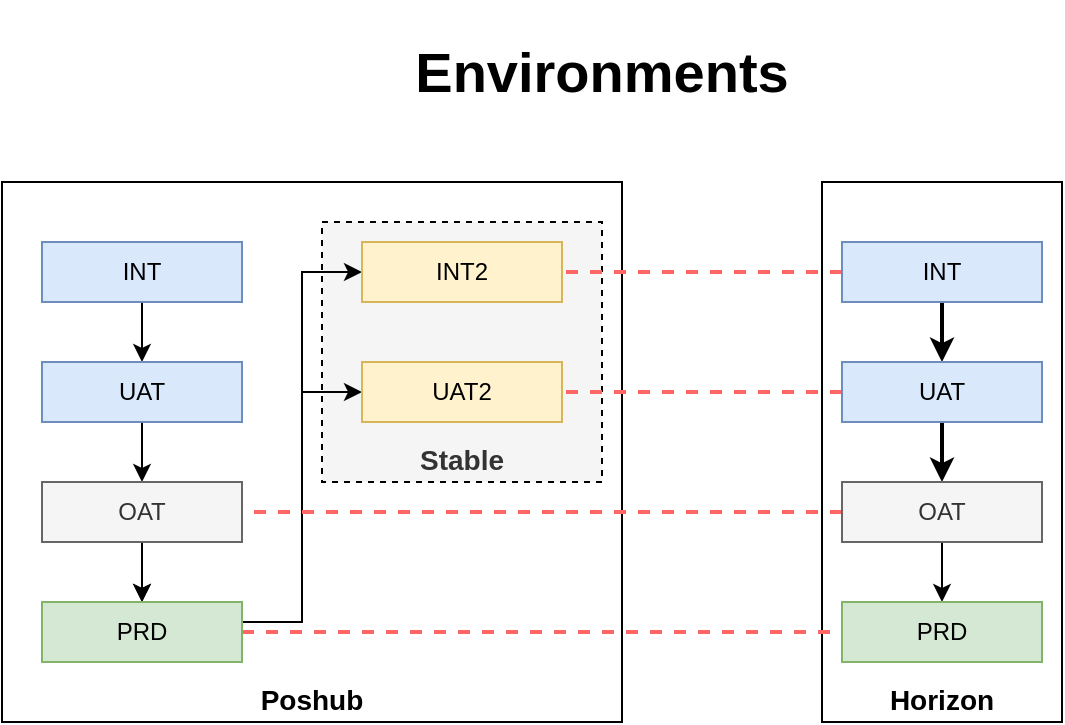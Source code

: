 <mxfile version="20.7.2" type="github">
  <diagram id="qH5oBzDhGJCajl7ZaMK2" name="Page-1">
    <mxGraphModel dx="598" dy="1207" grid="1" gridSize="10" guides="1" tooltips="1" connect="1" arrows="1" fold="1" page="1" pageScale="1" pageWidth="827" pageHeight="1169" math="0" shadow="0">
      <root>
        <mxCell id="0" />
        <mxCell id="1" parent="0" />
        <mxCell id="00HUXX-bjF2ofL3nJzH--35" value="Poshub" style="rounded=0;whiteSpace=wrap;html=1;verticalAlign=bottom;fontSize=14;fontStyle=1;align=center;spacingLeft=0;" parent="1" vertex="1">
          <mxGeometry x="150" y="130" width="310" height="270" as="geometry" />
        </mxCell>
        <mxCell id="00HUXX-bjF2ofL3nJzH--38" value="Stable" style="rounded=0;whiteSpace=wrap;html=1;fontSize=14;fillColor=#f5f5f5;fontColor=#333333;strokeColor=default;dashed=1;verticalAlign=bottom;fontStyle=1" parent="1" vertex="1">
          <mxGeometry x="310" y="150" width="140" height="130" as="geometry" />
        </mxCell>
        <mxCell id="00HUXX-bjF2ofL3nJzH--33" value="Horizon" style="rounded=0;whiteSpace=wrap;html=1;verticalAlign=bottom;fontStyle=1;fontSize=14;" parent="1" vertex="1">
          <mxGeometry x="560" y="130" width="120" height="270" as="geometry" />
        </mxCell>
        <mxCell id="00HUXX-bjF2ofL3nJzH--11" style="edgeStyle=orthogonalEdgeStyle;rounded=0;orthogonalLoop=1;jettySize=auto;html=1;entryX=0.5;entryY=0;entryDx=0;entryDy=0;" parent="1" source="00HUXX-bjF2ofL3nJzH--1" target="00HUXX-bjF2ofL3nJzH--2" edge="1">
          <mxGeometry relative="1" as="geometry" />
        </mxCell>
        <mxCell id="00HUXX-bjF2ofL3nJzH--1" value="INT" style="rounded=0;whiteSpace=wrap;html=1;fillColor=#dae8fc;strokeColor=#6c8ebf;" parent="1" vertex="1">
          <mxGeometry x="170" y="160" width="100" height="30" as="geometry" />
        </mxCell>
        <mxCell id="00HUXX-bjF2ofL3nJzH--10" style="edgeStyle=orthogonalEdgeStyle;rounded=0;orthogonalLoop=1;jettySize=auto;html=1;entryX=0.5;entryY=0;entryDx=0;entryDy=0;" parent="1" source="00HUXX-bjF2ofL3nJzH--2" target="00HUXX-bjF2ofL3nJzH--3" edge="1">
          <mxGeometry relative="1" as="geometry" />
        </mxCell>
        <mxCell id="00HUXX-bjF2ofL3nJzH--2" value="UAT" style="rounded=0;whiteSpace=wrap;html=1;fillColor=#dae8fc;strokeColor=#6c8ebf;" parent="1" vertex="1">
          <mxGeometry x="170" y="220" width="100" height="30" as="geometry" />
        </mxCell>
        <mxCell id="00HUXX-bjF2ofL3nJzH--9" style="edgeStyle=orthogonalEdgeStyle;rounded=0;orthogonalLoop=1;jettySize=auto;html=1;entryX=0.5;entryY=0;entryDx=0;entryDy=0;" parent="1" source="00HUXX-bjF2ofL3nJzH--3" target="00HUXX-bjF2ofL3nJzH--4" edge="1">
          <mxGeometry relative="1" as="geometry" />
        </mxCell>
        <mxCell id="00HUXX-bjF2ofL3nJzH--12" value="" style="edgeStyle=orthogonalEdgeStyle;rounded=0;orthogonalLoop=1;jettySize=auto;html=1;" parent="1" source="00HUXX-bjF2ofL3nJzH--3" target="00HUXX-bjF2ofL3nJzH--4" edge="1">
          <mxGeometry relative="1" as="geometry" />
        </mxCell>
        <mxCell id="00HUXX-bjF2ofL3nJzH--3" value="OAT" style="rounded=0;whiteSpace=wrap;html=1;fillColor=#f5f5f5;fontColor=#333333;strokeColor=#666666;" parent="1" vertex="1">
          <mxGeometry x="170" y="280" width="100" height="30" as="geometry" />
        </mxCell>
        <mxCell id="00HUXX-bjF2ofL3nJzH--15" style="edgeStyle=orthogonalEdgeStyle;rounded=0;orthogonalLoop=1;jettySize=auto;html=1;entryX=0;entryY=0.5;entryDx=0;entryDy=0;" parent="1" source="00HUXX-bjF2ofL3nJzH--4" target="00HUXX-bjF2ofL3nJzH--5" edge="1">
          <mxGeometry relative="1" as="geometry">
            <Array as="points">
              <mxPoint x="300" y="350" />
              <mxPoint x="300" y="175" />
            </Array>
          </mxGeometry>
        </mxCell>
        <mxCell id="00HUXX-bjF2ofL3nJzH--16" style="edgeStyle=orthogonalEdgeStyle;rounded=0;orthogonalLoop=1;jettySize=auto;html=1;entryX=0;entryY=0.5;entryDx=0;entryDy=0;" parent="1" source="00HUXX-bjF2ofL3nJzH--4" target="00HUXX-bjF2ofL3nJzH--6" edge="1">
          <mxGeometry relative="1" as="geometry">
            <Array as="points">
              <mxPoint x="300" y="350" />
              <mxPoint x="300" y="235" />
            </Array>
          </mxGeometry>
        </mxCell>
        <mxCell id="HC0YbJOWXpDHoiTHWu_P-2" style="edgeStyle=orthogonalEdgeStyle;rounded=0;orthogonalLoop=1;jettySize=auto;html=1;entryX=0;entryY=0.5;entryDx=0;entryDy=0;dashed=1;strokeColor=#FF6666;strokeWidth=2;fontSize=14;startArrow=none;startFill=0;endArrow=none;endFill=0;" edge="1" parent="1" source="00HUXX-bjF2ofL3nJzH--4" target="00HUXX-bjF2ofL3nJzH--31">
          <mxGeometry relative="1" as="geometry" />
        </mxCell>
        <mxCell id="00HUXX-bjF2ofL3nJzH--4" value="PRD" style="rounded=0;whiteSpace=wrap;html=1;fillColor=#d5e8d4;strokeColor=#82b366;" parent="1" vertex="1">
          <mxGeometry x="170" y="340" width="100" height="30" as="geometry" />
        </mxCell>
        <mxCell id="00HUXX-bjF2ofL3nJzH--5" value="INT2" style="rounded=0;whiteSpace=wrap;html=1;fillColor=#fff2cc;strokeColor=#d6b656;" parent="1" vertex="1">
          <mxGeometry x="330" y="160" width="100" height="30" as="geometry" />
        </mxCell>
        <mxCell id="00HUXX-bjF2ofL3nJzH--6" value="UAT2" style="rounded=0;whiteSpace=wrap;html=1;fillColor=#fff2cc;strokeColor=#d6b656;" parent="1" vertex="1">
          <mxGeometry x="330" y="220" width="100" height="30" as="geometry" />
        </mxCell>
        <mxCell id="00HUXX-bjF2ofL3nJzH--21" style="edgeStyle=orthogonalEdgeStyle;rounded=0;orthogonalLoop=1;jettySize=auto;html=1;dashed=1;endArrow=none;endFill=0;strokeWidth=2;strokeColor=#FF6666;" parent="1" source="00HUXX-bjF2ofL3nJzH--13" target="00HUXX-bjF2ofL3nJzH--5" edge="1">
          <mxGeometry relative="1" as="geometry" />
        </mxCell>
        <mxCell id="00HUXX-bjF2ofL3nJzH--29" style="edgeStyle=orthogonalEdgeStyle;rounded=0;orthogonalLoop=1;jettySize=auto;html=1;entryX=0.5;entryY=0;entryDx=0;entryDy=0;endArrow=classic;endFill=1;strokeWidth=2;" parent="1" source="00HUXX-bjF2ofL3nJzH--13" target="00HUXX-bjF2ofL3nJzH--17" edge="1">
          <mxGeometry relative="1" as="geometry" />
        </mxCell>
        <mxCell id="00HUXX-bjF2ofL3nJzH--13" value="INT" style="rounded=0;whiteSpace=wrap;html=1;fillColor=#dae8fc;strokeColor=#6c8ebf;" parent="1" vertex="1">
          <mxGeometry x="570" y="160" width="100" height="30" as="geometry" />
        </mxCell>
        <mxCell id="00HUXX-bjF2ofL3nJzH--26" style="edgeStyle=orthogonalEdgeStyle;rounded=0;orthogonalLoop=1;jettySize=auto;html=1;entryX=1;entryY=0.5;entryDx=0;entryDy=0;dashed=1;endArrow=none;endFill=0;strokeWidth=2;strokeColor=#FF6666;" parent="1" source="00HUXX-bjF2ofL3nJzH--17" target="00HUXX-bjF2ofL3nJzH--6" edge="1">
          <mxGeometry relative="1" as="geometry" />
        </mxCell>
        <mxCell id="00HUXX-bjF2ofL3nJzH--30" style="edgeStyle=orthogonalEdgeStyle;rounded=0;orthogonalLoop=1;jettySize=auto;html=1;entryX=0.5;entryY=0;entryDx=0;entryDy=0;startArrow=none;startFill=0;endArrow=classic;endFill=1;strokeWidth=2;" parent="1" source="00HUXX-bjF2ofL3nJzH--17" target="00HUXX-bjF2ofL3nJzH--27" edge="1">
          <mxGeometry relative="1" as="geometry" />
        </mxCell>
        <mxCell id="00HUXX-bjF2ofL3nJzH--17" value="UAT" style="rounded=0;whiteSpace=wrap;html=1;fillColor=#dae8fc;strokeColor=#6c8ebf;" parent="1" vertex="1">
          <mxGeometry x="570" y="220" width="100" height="30" as="geometry" />
        </mxCell>
        <mxCell id="00HUXX-bjF2ofL3nJzH--28" style="edgeStyle=orthogonalEdgeStyle;rounded=0;orthogonalLoop=1;jettySize=auto;html=1;entryX=1;entryY=0.5;entryDx=0;entryDy=0;endArrow=none;endFill=0;dashed=1;strokeWidth=2;strokeColor=#FF6666;" parent="1" source="00HUXX-bjF2ofL3nJzH--27" target="00HUXX-bjF2ofL3nJzH--3" edge="1">
          <mxGeometry relative="1" as="geometry" />
        </mxCell>
        <mxCell id="00HUXX-bjF2ofL3nJzH--32" style="edgeStyle=orthogonalEdgeStyle;rounded=0;orthogonalLoop=1;jettySize=auto;html=1;entryX=0.5;entryY=0;entryDx=0;entryDy=0;startArrow=none;startFill=0;endArrow=classic;endFill=1;" parent="1" source="00HUXX-bjF2ofL3nJzH--27" target="00HUXX-bjF2ofL3nJzH--31" edge="1">
          <mxGeometry relative="1" as="geometry" />
        </mxCell>
        <mxCell id="00HUXX-bjF2ofL3nJzH--27" value="OAT" style="rounded=0;whiteSpace=wrap;html=1;fillColor=#f5f5f5;fontColor=#333333;strokeColor=#666666;" parent="1" vertex="1">
          <mxGeometry x="570" y="280" width="100" height="30" as="geometry" />
        </mxCell>
        <mxCell id="00HUXX-bjF2ofL3nJzH--31" value="PRD" style="rounded=0;whiteSpace=wrap;html=1;fillColor=#d5e8d4;strokeColor=#82b366;" parent="1" vertex="1">
          <mxGeometry x="570" y="340" width="100" height="30" as="geometry" />
        </mxCell>
        <mxCell id="HC0YbJOWXpDHoiTHWu_P-1" value="&lt;h1&gt;Environments&lt;/h1&gt;" style="text;html=1;strokeColor=none;fillColor=none;align=center;verticalAlign=middle;whiteSpace=wrap;rounded=0;dashed=1;labelBackgroundColor=none;fontSize=14;" vertex="1" parent="1">
          <mxGeometry x="340" y="60" width="220" height="30" as="geometry" />
        </mxCell>
      </root>
    </mxGraphModel>
  </diagram>
</mxfile>
